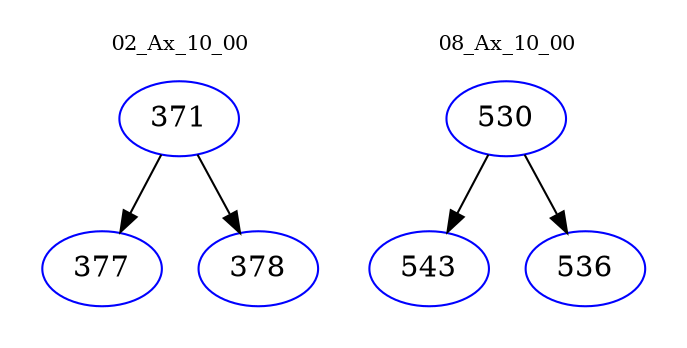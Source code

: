 digraph{
subgraph cluster_0 {
color = white
label = "02_Ax_10_00";
fontsize=10;
T0_371 [label="371", color="blue"]
T0_371 -> T0_377 [color="black"]
T0_377 [label="377", color="blue"]
T0_371 -> T0_378 [color="black"]
T0_378 [label="378", color="blue"]
}
subgraph cluster_1 {
color = white
label = "08_Ax_10_00";
fontsize=10;
T1_530 [label="530", color="blue"]
T1_530 -> T1_543 [color="black"]
T1_543 [label="543", color="blue"]
T1_530 -> T1_536 [color="black"]
T1_536 [label="536", color="blue"]
}
}
